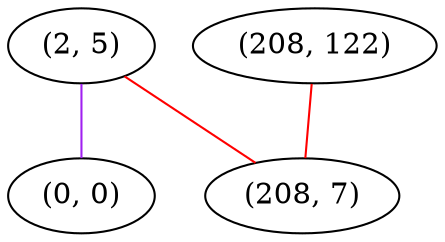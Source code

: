 graph "" {
"(2, 5)";
"(0, 0)";
"(208, 122)";
"(208, 7)";
"(2, 5)" -- "(0, 0)"  [color=purple, key=0, weight=4];
"(2, 5)" -- "(208, 7)"  [color=red, key=0, weight=1];
"(208, 122)" -- "(208, 7)"  [color=red, key=0, weight=1];
}
